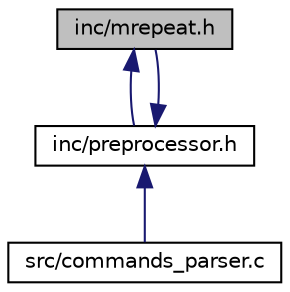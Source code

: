digraph "inc/mrepeat.h"
{
  edge [fontname="Helvetica",fontsize="10",labelfontname="Helvetica",labelfontsize="10"];
  node [fontname="Helvetica",fontsize="10",shape=record];
  Node1 [label="inc/mrepeat.h",height=0.2,width=0.4,color="black", fillcolor="grey75", style="filled", fontcolor="black"];
  Node1 -> Node2 [dir="back",color="midnightblue",fontsize="10",style="solid",fontname="Helvetica"];
  Node2 [label="inc/preprocessor.h",height=0.2,width=0.4,color="black", fillcolor="white", style="filled",URL="$preprocessor_8h.html"];
  Node2 -> Node1 [dir="back",color="midnightblue",fontsize="10",style="solid",fontname="Helvetica"];
  Node2 -> Node3 [dir="back",color="midnightblue",fontsize="10",style="solid",fontname="Helvetica"];
  Node3 [label="src/commands_parser.c",height=0.2,width=0.4,color="black", fillcolor="white", style="filled",URL="$commands__parser_8c.html",tooltip="Implementacion del parser de los paquetes. "];
}
